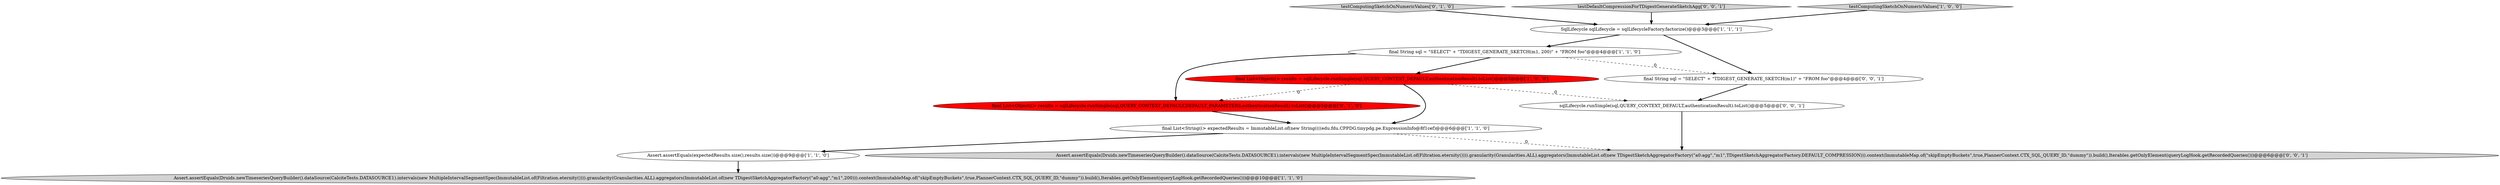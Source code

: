 digraph {
0 [style = filled, label = "final List<String((> expectedResults = ImmutableList.of(new String((((edu.fdu.CPPDG.tinypdg.pe.ExpressionInfo@8f1cef)@@@6@@@['1', '1', '0']", fillcolor = white, shape = ellipse image = "AAA0AAABBB1BBB"];
5 [style = filled, label = "final String sql = \"SELECT\" + \"TDIGEST_GENERATE_SKETCH(m1, 200)\" + \"FROM foo\"@@@4@@@['1', '1', '0']", fillcolor = white, shape = ellipse image = "AAA0AAABBB1BBB"];
8 [style = filled, label = "testComputingSketchOnNumericValues['0', '1', '0']", fillcolor = lightgray, shape = diamond image = "AAA0AAABBB2BBB"];
9 [style = filled, label = "testDefaultCompressionForTDigestGenerateSketchAgg['0', '0', '1']", fillcolor = lightgray, shape = diamond image = "AAA0AAABBB3BBB"];
12 [style = filled, label = "sqlLifecycle.runSimple(sql,QUERY_CONTEXT_DEFAULT,authenticationResult).toList()@@@5@@@['0', '0', '1']", fillcolor = white, shape = ellipse image = "AAA0AAABBB3BBB"];
10 [style = filled, label = "Assert.assertEquals(Druids.newTimeseriesQueryBuilder().dataSource(CalciteTests.DATASOURCE1).intervals(new MultipleIntervalSegmentSpec(ImmutableList.of(Filtration.eternity()))).granularity(Granularities.ALL).aggregators(ImmutableList.of(new TDigestSketchAggregatorFactory(\"a0:agg\",\"m1\",TDigestSketchAggregatorFactory.DEFAULT_COMPRESSION))).context(ImmutableMap.of(\"skipEmptyBuckets\",true,PlannerContext.CTX_SQL_QUERY_ID,\"dummy\")).build(),Iterables.getOnlyElement(queryLogHook.getRecordedQueries()))@@@6@@@['0', '0', '1']", fillcolor = lightgray, shape = ellipse image = "AAA0AAABBB3BBB"];
1 [style = filled, label = "Assert.assertEquals(Druids.newTimeseriesQueryBuilder().dataSource(CalciteTests.DATASOURCE1).intervals(new MultipleIntervalSegmentSpec(ImmutableList.of(Filtration.eternity()))).granularity(Granularities.ALL).aggregators(ImmutableList.of(new TDigestSketchAggregatorFactory(\"a0:agg\",\"m1\",200))).context(ImmutableMap.of(\"skipEmptyBuckets\",true,PlannerContext.CTX_SQL_QUERY_ID,\"dummy\")).build(),Iterables.getOnlyElement(queryLogHook.getRecordedQueries()))@@@10@@@['1', '1', '0']", fillcolor = lightgray, shape = ellipse image = "AAA0AAABBB1BBB"];
11 [style = filled, label = "final String sql = \"SELECT\" + \"TDIGEST_GENERATE_SKETCH(m1)\" + \"FROM foo\"@@@4@@@['0', '0', '1']", fillcolor = white, shape = ellipse image = "AAA0AAABBB3BBB"];
7 [style = filled, label = "final List<Object((> results = sqlLifecycle.runSimple(sql,QUERY_CONTEXT_DEFAULT,DEFAULT_PARAMETERS,authenticationResult).toList()@@@5@@@['0', '1', '0']", fillcolor = red, shape = ellipse image = "AAA1AAABBB2BBB"];
3 [style = filled, label = "SqlLifecycle sqlLifecycle = sqlLifecycleFactory.factorize()@@@3@@@['1', '1', '1']", fillcolor = white, shape = ellipse image = "AAA0AAABBB1BBB"];
2 [style = filled, label = "testComputingSketchOnNumericValues['1', '0', '0']", fillcolor = lightgray, shape = diamond image = "AAA0AAABBB1BBB"];
4 [style = filled, label = "final List<Object((> results = sqlLifecycle.runSimple(sql,QUERY_CONTEXT_DEFAULT,authenticationResult).toList()@@@5@@@['1', '0', '0']", fillcolor = red, shape = ellipse image = "AAA1AAABBB1BBB"];
6 [style = filled, label = "Assert.assertEquals(expectedResults.size(),results.size())@@@9@@@['1', '1', '0']", fillcolor = white, shape = ellipse image = "AAA0AAABBB1BBB"];
3->11 [style = bold, label=""];
9->3 [style = bold, label=""];
6->1 [style = bold, label=""];
5->7 [style = bold, label=""];
3->5 [style = bold, label=""];
7->0 [style = bold, label=""];
11->12 [style = bold, label=""];
12->10 [style = bold, label=""];
4->12 [style = dashed, label="0"];
5->11 [style = dashed, label="0"];
0->6 [style = bold, label=""];
4->7 [style = dashed, label="0"];
0->10 [style = dashed, label="0"];
5->4 [style = bold, label=""];
2->3 [style = bold, label=""];
4->0 [style = bold, label=""];
8->3 [style = bold, label=""];
}
